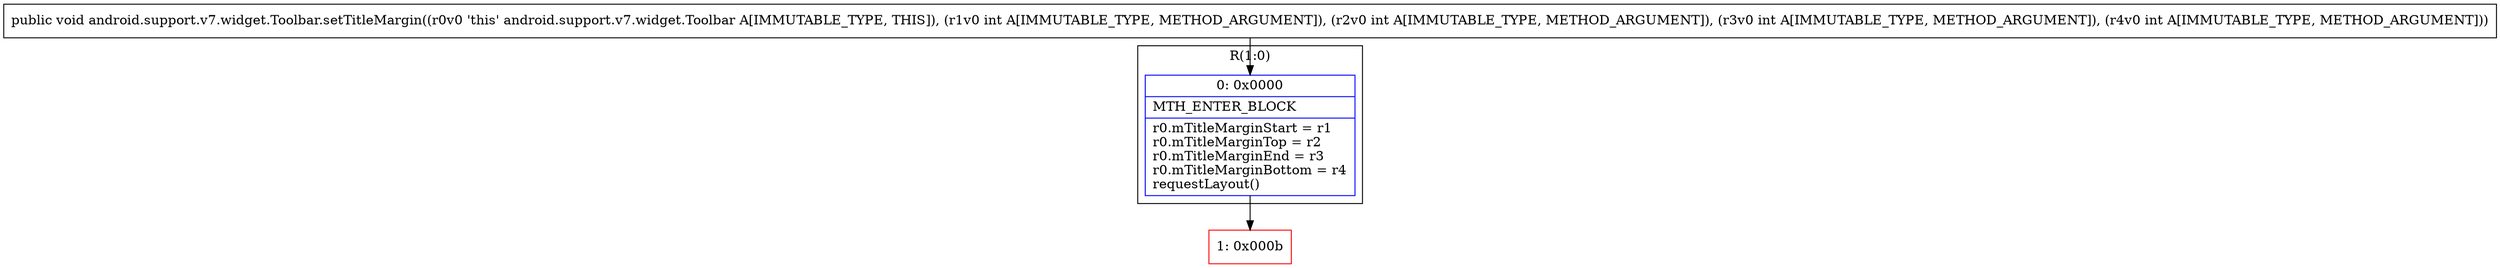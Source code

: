 digraph "CFG forandroid.support.v7.widget.Toolbar.setTitleMargin(IIII)V" {
subgraph cluster_Region_1338395981 {
label = "R(1:0)";
node [shape=record,color=blue];
Node_0 [shape=record,label="{0\:\ 0x0000|MTH_ENTER_BLOCK\l|r0.mTitleMarginStart = r1\lr0.mTitleMarginTop = r2\lr0.mTitleMarginEnd = r3\lr0.mTitleMarginBottom = r4\lrequestLayout()\l}"];
}
Node_1 [shape=record,color=red,label="{1\:\ 0x000b}"];
MethodNode[shape=record,label="{public void android.support.v7.widget.Toolbar.setTitleMargin((r0v0 'this' android.support.v7.widget.Toolbar A[IMMUTABLE_TYPE, THIS]), (r1v0 int A[IMMUTABLE_TYPE, METHOD_ARGUMENT]), (r2v0 int A[IMMUTABLE_TYPE, METHOD_ARGUMENT]), (r3v0 int A[IMMUTABLE_TYPE, METHOD_ARGUMENT]), (r4v0 int A[IMMUTABLE_TYPE, METHOD_ARGUMENT])) }"];
MethodNode -> Node_0;
Node_0 -> Node_1;
}

